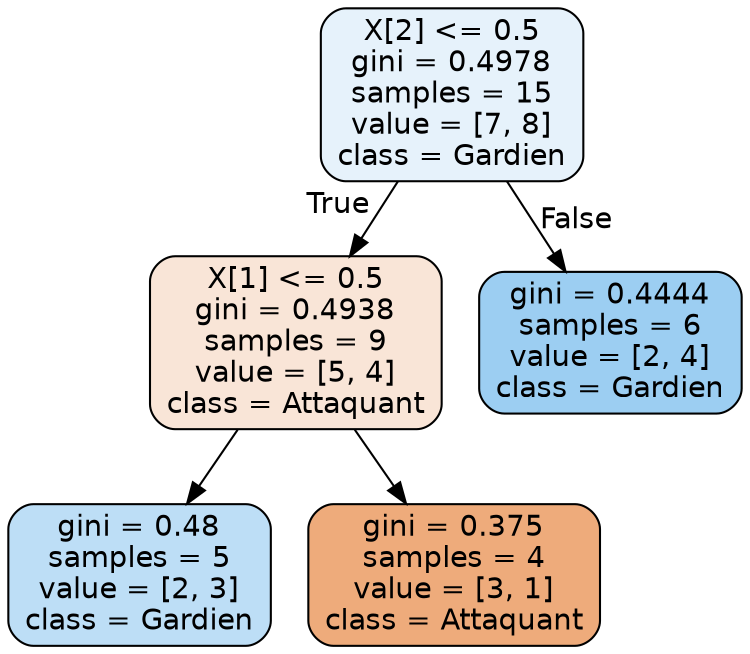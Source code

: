 digraph Tree {
node [shape=box, style="filled, rounded", color="black", fontname=helvetica] ;
edge [fontname=helvetica] ;
0 [label="X[2] <= 0.5\ngini = 0.4978\nsamples = 15\nvalue = [7, 8]\nclass = Gardien", fillcolor="#399de520"] ;
1 [label="X[1] <= 0.5\ngini = 0.4938\nsamples = 9\nvalue = [5, 4]\nclass = Attaquant", fillcolor="#e5813933"] ;
0 -> 1 [labeldistance=2.5, labelangle=45, headlabel="True"] ;
2 [label="gini = 0.48\nsamples = 5\nvalue = [2, 3]\nclass = Gardien", fillcolor="#399de555"] ;
1 -> 2 ;
3 [label="gini = 0.375\nsamples = 4\nvalue = [3, 1]\nclass = Attaquant", fillcolor="#e58139aa"] ;
1 -> 3 ;
4 [label="gini = 0.4444\nsamples = 6\nvalue = [2, 4]\nclass = Gardien", fillcolor="#399de57f"] ;
0 -> 4 [labeldistance=2.5, labelangle=-45, headlabel="False"] ;
}